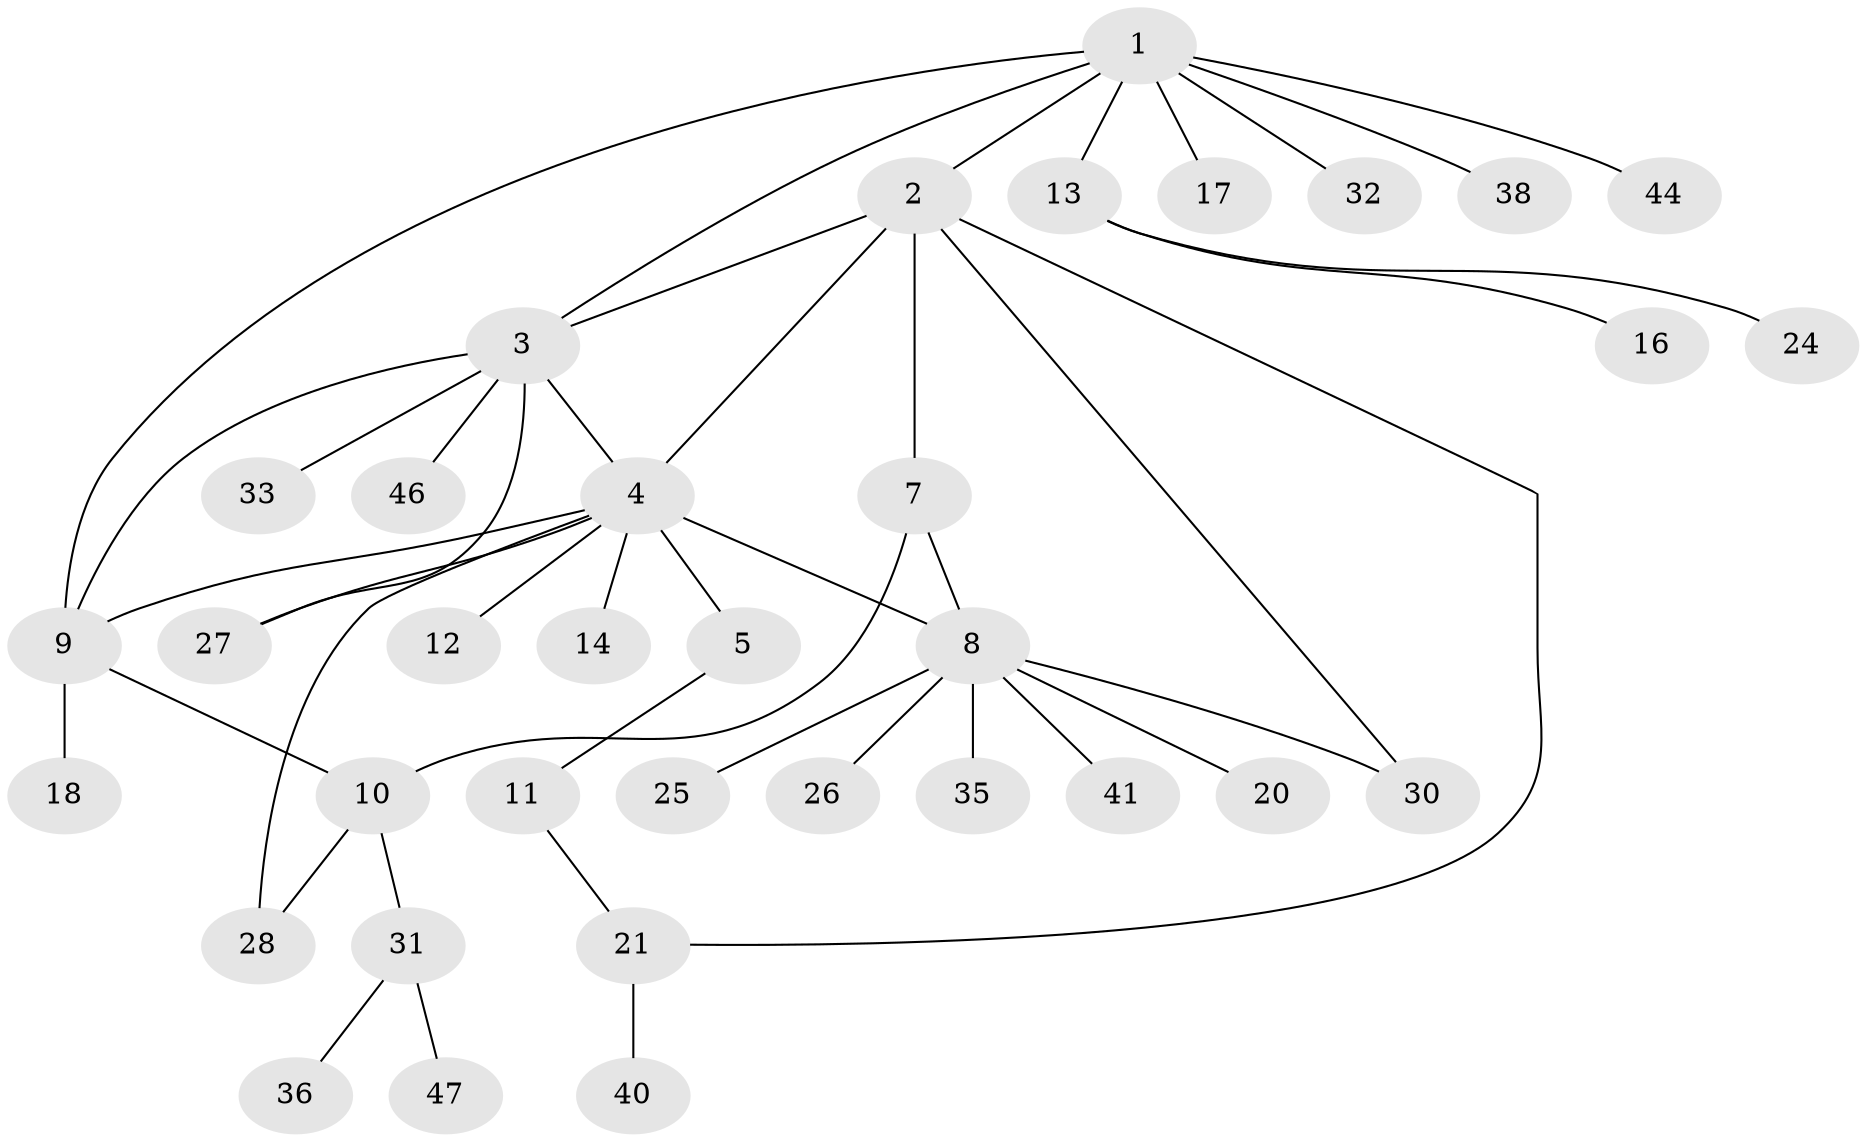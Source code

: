 // original degree distribution, {9: 0.0625, 6: 0.020833333333333332, 8: 0.020833333333333332, 3: 0.08333333333333333, 5: 0.020833333333333332, 4: 0.08333333333333333, 2: 0.16666666666666666, 1: 0.5416666666666666}
// Generated by graph-tools (version 1.1) at 2025/42/03/06/25 10:42:12]
// undirected, 35 vertices, 44 edges
graph export_dot {
graph [start="1"]
  node [color=gray90,style=filled];
  1 [super="+34"];
  2 [super="+39"];
  3 [super="+43"];
  4 [super="+6"];
  5 [super="+19"];
  7;
  8 [super="+22"];
  9;
  10 [super="+15"];
  11;
  12;
  13 [super="+23"];
  14;
  16;
  17;
  18 [super="+42"];
  20;
  21 [super="+29"];
  24;
  25;
  26;
  27;
  28;
  30 [super="+48"];
  31 [super="+37"];
  32;
  33;
  35 [super="+45"];
  36;
  38;
  40;
  41;
  44;
  46;
  47;
  1 -- 2;
  1 -- 3;
  1 -- 9;
  1 -- 13;
  1 -- 17;
  1 -- 32;
  1 -- 38;
  1 -- 44;
  2 -- 7;
  2 -- 21;
  2 -- 30;
  2 -- 4;
  2 -- 3;
  3 -- 4;
  3 -- 9;
  3 -- 27;
  3 -- 33;
  3 -- 46;
  4 -- 8 [weight=2];
  4 -- 5;
  4 -- 9;
  4 -- 12;
  4 -- 14;
  4 -- 27;
  4 -- 28;
  5 -- 11;
  7 -- 8;
  7 -- 10;
  8 -- 20;
  8 -- 25;
  8 -- 26;
  8 -- 30;
  8 -- 35;
  8 -- 41;
  9 -- 10;
  9 -- 18;
  10 -- 28;
  10 -- 31;
  11 -- 21;
  13 -- 16;
  13 -- 24;
  21 -- 40;
  31 -- 36;
  31 -- 47;
}
